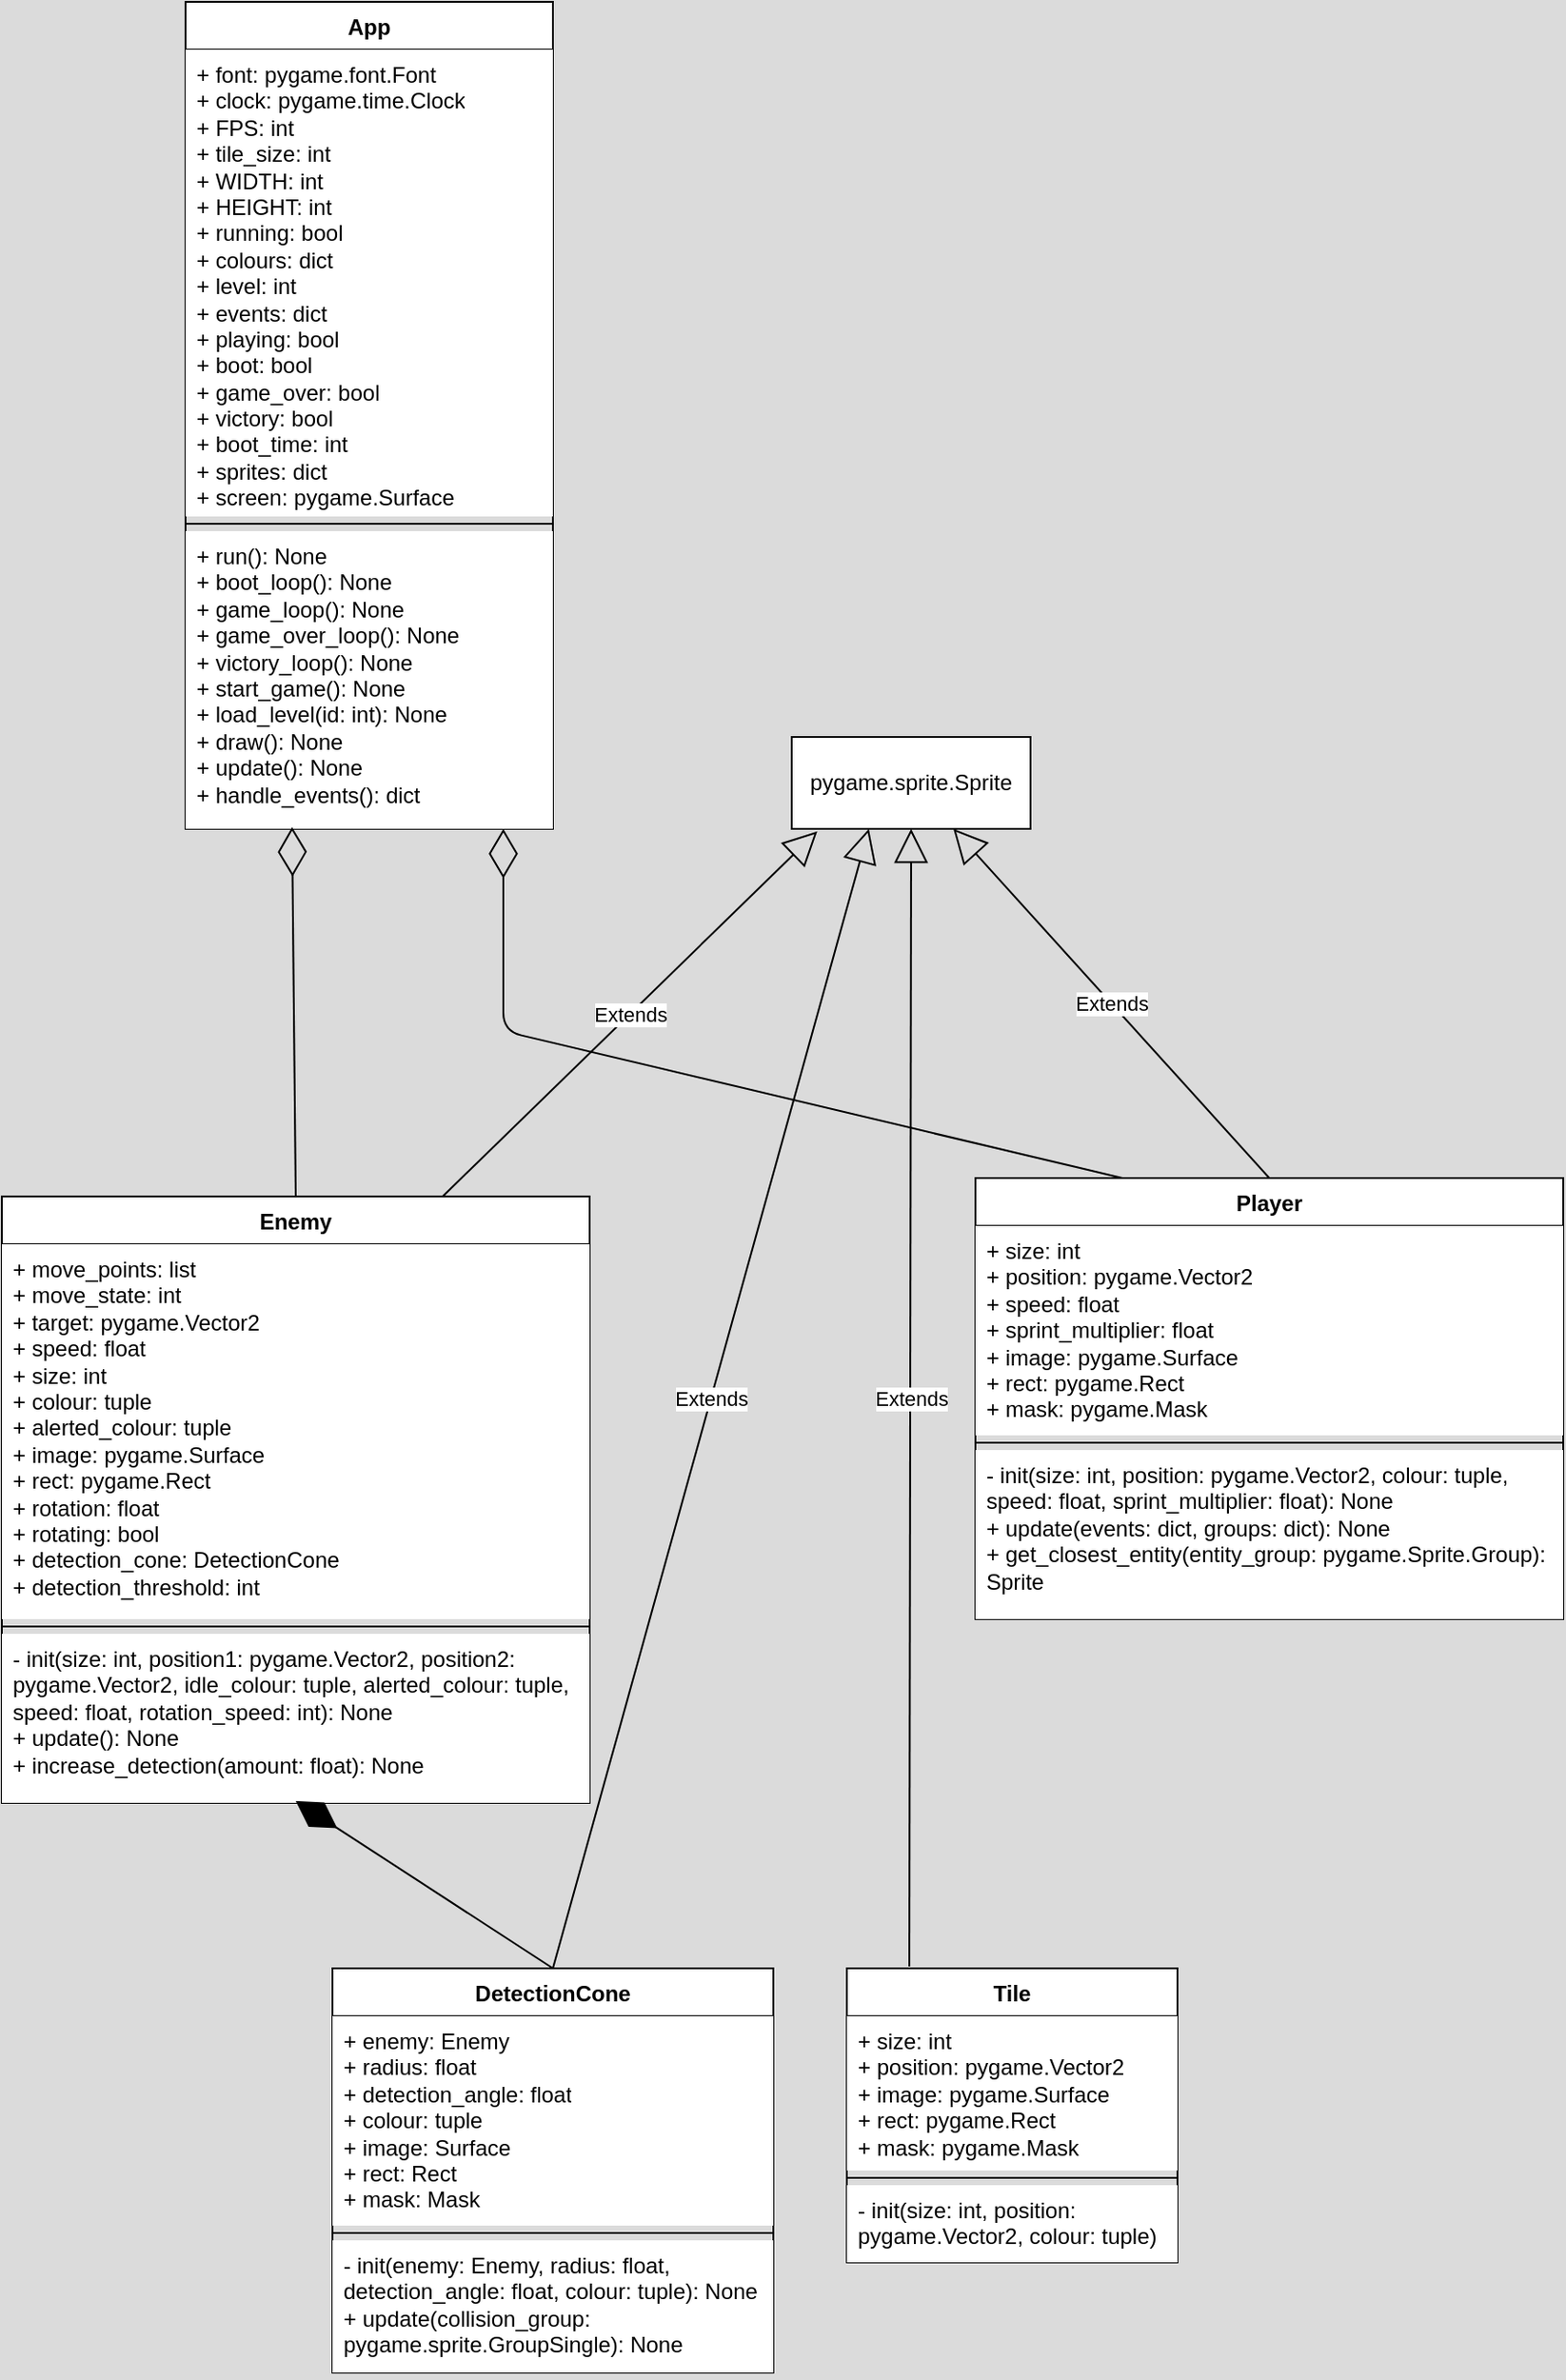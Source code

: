 <mxfile>
    <diagram id="zN1rlAp7kSq28-DpmxGx" name="Page-1">
        <mxGraphModel dx="1329" dy="1641" grid="1" gridSize="10" guides="1" tooltips="1" connect="1" arrows="1" fold="1" page="1" pageScale="1" pageWidth="850" pageHeight="1100" background="#DBDBDB" math="0" shadow="0">
            <root>
                <mxCell id="0"/>
                <mxCell id="1" parent="0"/>
                <mxCell id="2" value="App" style="swimlane;fontStyle=1;align=center;verticalAlign=top;childLayout=stackLayout;horizontal=1;startSize=26;horizontalStack=0;resizeParent=1;resizeParentMax=0;resizeLast=0;collapsible=1;marginBottom=0;whiteSpace=wrap;html=1;" vertex="1" parent="1">
                    <mxGeometry x="400" y="-270" width="200" height="450" as="geometry"/>
                </mxCell>
                <mxCell id="3" value="+ font: pygame.font.Font&lt;div&gt;+ clock: pygame.time.Clock&lt;/div&gt;&lt;div&gt;+ FPS: int&lt;/div&gt;&lt;div&gt;+ tile_size: int&lt;/div&gt;&lt;div&gt;+ WIDTH: int&lt;/div&gt;&lt;div&gt;+ HEIGHT: int&lt;/div&gt;&lt;div&gt;+ running: bool&lt;/div&gt;&lt;div&gt;+ colours: dict&lt;/div&gt;&lt;div&gt;+ level: int&lt;/div&gt;&lt;div&gt;+ events: dict&lt;/div&gt;&lt;div&gt;+ playing: bool&lt;/div&gt;&lt;div&gt;+ boot: bool&lt;/div&gt;&lt;div&gt;+ game_over: bool&lt;/div&gt;&lt;div&gt;+ victory: bool&lt;/div&gt;&lt;div&gt;+ boot_time: int&lt;/div&gt;&lt;div&gt;+ sprites: dict&lt;/div&gt;&lt;div&gt;+ screen: pygame.Surface&lt;/div&gt;" style="text;strokeColor=none;fillColor=default;align=left;verticalAlign=top;spacingLeft=4;spacingRight=4;overflow=hidden;rotatable=0;points=[[0,0.5],[1,0.5]];portConstraint=eastwest;whiteSpace=wrap;html=1;" vertex="1" parent="2">
                    <mxGeometry y="26" width="200" height="254" as="geometry"/>
                </mxCell>
                <mxCell id="4" value="" style="line;strokeWidth=1;fillColor=none;align=left;verticalAlign=middle;spacingTop=-1;spacingLeft=3;spacingRight=3;rotatable=0;labelPosition=right;points=[];portConstraint=eastwest;strokeColor=inherit;" vertex="1" parent="2">
                    <mxGeometry y="280" width="200" height="8" as="geometry"/>
                </mxCell>
                <mxCell id="5" value="+ run(): None&lt;div&gt;+ boot_loop(): None&lt;/div&gt;&lt;div&gt;+ game_loop(): None&lt;/div&gt;&lt;div&gt;+ game_over_loop(): None&lt;/div&gt;&lt;div&gt;+ victory_loop(): None&lt;/div&gt;&lt;div&gt;+ start_game(): None&lt;/div&gt;&lt;div&gt;+ load_level(id: int): None&lt;/div&gt;&lt;div&gt;+ draw(): None&lt;/div&gt;&lt;div&gt;+ update(): None&lt;/div&gt;&lt;div&gt;+ handle_events(): dict&lt;/div&gt;" style="text;strokeColor=none;fillColor=default;align=left;verticalAlign=top;spacingLeft=4;spacingRight=4;overflow=hidden;rotatable=0;points=[[0,0.5],[1,0.5]];portConstraint=eastwest;whiteSpace=wrap;html=1;" vertex="1" parent="2">
                    <mxGeometry y="288" width="200" height="162" as="geometry"/>
                </mxCell>
                <mxCell id="10" value="Player" style="swimlane;fontStyle=1;align=center;verticalAlign=top;childLayout=stackLayout;horizontal=1;startSize=26;horizontalStack=0;resizeParent=1;resizeParentMax=0;resizeLast=0;collapsible=1;marginBottom=0;whiteSpace=wrap;html=1;fillColor=default;" vertex="1" parent="1">
                    <mxGeometry x="830" y="370" width="320" height="240" as="geometry"/>
                </mxCell>
                <mxCell id="11" value="+ size: int&lt;div&gt;+ position: pygame.Vector2&lt;/div&gt;&lt;div&gt;+ speed: float&lt;/div&gt;&lt;div&gt;+ sprint_multiplier: float&lt;/div&gt;&lt;div&gt;+ image: pygame.Surface&lt;/div&gt;&lt;div&gt;+ rect: pygame.Rect&lt;/div&gt;&lt;div&gt;+ mask: pygame.Mask&lt;/div&gt;" style="text;strokeColor=none;fillColor=default;align=left;verticalAlign=top;spacingLeft=4;spacingRight=4;overflow=hidden;rotatable=0;points=[[0,0.5],[1,0.5]];portConstraint=eastwest;whiteSpace=wrap;html=1;" vertex="1" parent="10">
                    <mxGeometry y="26" width="320" height="114" as="geometry"/>
                </mxCell>
                <mxCell id="12" value="" style="line;strokeWidth=1;fillColor=none;align=left;verticalAlign=middle;spacingTop=-1;spacingLeft=3;spacingRight=3;rotatable=0;labelPosition=right;points=[];portConstraint=eastwest;strokeColor=inherit;" vertex="1" parent="10">
                    <mxGeometry y="140" width="320" height="8" as="geometry"/>
                </mxCell>
                <mxCell id="13" value="- init(size: int, position: pygame.Vector2, colour: tuple, speed: float, sprint_multiplier: float): None&lt;div&gt;+ update(events: dict, groups: dict): None&lt;/div&gt;&lt;div&gt;+ get_closest_entity(entity_group: pygame.Sprite.Group): Sprite&lt;/div&gt;&lt;div&gt;&lt;br&gt;&lt;/div&gt;" style="text;strokeColor=none;fillColor=default;align=left;verticalAlign=top;spacingLeft=4;spacingRight=4;overflow=hidden;rotatable=0;points=[[0,0.5],[1,0.5]];portConstraint=eastwest;whiteSpace=wrap;html=1;" vertex="1" parent="10">
                    <mxGeometry y="148" width="320" height="92" as="geometry"/>
                </mxCell>
                <mxCell id="14" value="Enemy" style="swimlane;fontStyle=1;align=center;verticalAlign=top;childLayout=stackLayout;horizontal=1;startSize=26;horizontalStack=0;resizeParent=1;resizeParentMax=0;resizeLast=0;collapsible=1;marginBottom=0;whiteSpace=wrap;html=1;fillColor=default;" vertex="1" parent="1">
                    <mxGeometry x="300" y="380" width="320" height="330" as="geometry"/>
                </mxCell>
                <mxCell id="15" value="+ move_points: list&lt;div&gt;+ move_state: int&lt;/div&gt;&lt;div&gt;+ target: pygame.Vector2&lt;/div&gt;&lt;div&gt;+ speed: float&lt;/div&gt;&lt;div&gt;+ size: int&lt;/div&gt;&lt;div&gt;+ colour: tuple&lt;/div&gt;&lt;div&gt;+ alerted_colour: tuple&lt;/div&gt;&lt;div&gt;+ image: pygame.Surface&lt;/div&gt;&lt;div&gt;+ rect: pygame.Rect&lt;/div&gt;&lt;div&gt;+ rotation: float&lt;/div&gt;&lt;div&gt;+ rotating: bool&lt;/div&gt;&lt;div&gt;+ detection_cone: DetectionCone&lt;/div&gt;&lt;div&gt;+ detection_threshold: int&lt;/div&gt;" style="text;strokeColor=none;fillColor=default;align=left;verticalAlign=top;spacingLeft=4;spacingRight=4;overflow=hidden;rotatable=0;points=[[0,0.5],[1,0.5]];portConstraint=eastwest;whiteSpace=wrap;html=1;" vertex="1" parent="14">
                    <mxGeometry y="26" width="320" height="204" as="geometry"/>
                </mxCell>
                <mxCell id="16" value="" style="line;strokeWidth=1;fillColor=none;align=left;verticalAlign=middle;spacingTop=-1;spacingLeft=3;spacingRight=3;rotatable=0;labelPosition=right;points=[];portConstraint=eastwest;strokeColor=inherit;" vertex="1" parent="14">
                    <mxGeometry y="230" width="320" height="8" as="geometry"/>
                </mxCell>
                <mxCell id="17" value="- init(size: int, position1: pygame.Vector2, position2: pygame.Vector2, idle_colour: tuple, alerted_colour: tuple, speed: float, rotation_speed: int): None&lt;div&gt;+ update(): None&lt;/div&gt;&lt;div&gt;+ increase_detection(amount: float): None&lt;/div&gt;" style="text;strokeColor=none;fillColor=default;align=left;verticalAlign=top;spacingLeft=4;spacingRight=4;overflow=hidden;rotatable=0;points=[[0,0.5],[1,0.5]];portConstraint=eastwest;whiteSpace=wrap;html=1;" vertex="1" parent="14">
                    <mxGeometry y="238" width="320" height="92" as="geometry"/>
                </mxCell>
                <mxCell id="18" value="pygame.sprite.Sprite" style="html=1;whiteSpace=wrap;" vertex="1" parent="1">
                    <mxGeometry x="730" y="130" width="130" height="50" as="geometry"/>
                </mxCell>
                <mxCell id="20" value="DetectionCone" style="swimlane;fontStyle=1;align=center;verticalAlign=top;childLayout=stackLayout;horizontal=1;startSize=26;horizontalStack=0;resizeParent=1;resizeParentMax=0;resizeLast=0;collapsible=1;marginBottom=0;whiteSpace=wrap;html=1;" vertex="1" parent="1">
                    <mxGeometry x="480" y="800" width="240" height="220" as="geometry"/>
                </mxCell>
                <mxCell id="21" value="&lt;div&gt;&lt;font color=&quot;#000000&quot;&gt;+ enemy: Enemy&lt;/font&gt;&lt;/div&gt;&lt;div&gt;&lt;font color=&quot;#000000&quot;&gt;+ radius: float&lt;/font&gt;&lt;/div&gt;&lt;div&gt;&lt;font color=&quot;#000000&quot;&gt;+ detection_angle: float&lt;/font&gt;&lt;/div&gt;&lt;div&gt;&lt;font color=&quot;#000000&quot;&gt;+ colour: tuple&lt;/font&gt;&lt;/div&gt;&lt;div&gt;&lt;font color=&quot;#000000&quot;&gt;+ image: Surface&lt;/font&gt;&lt;/div&gt;&lt;div&gt;&lt;font color=&quot;#000000&quot;&gt;+ rect: Rect&lt;/font&gt;&lt;/div&gt;&lt;div&gt;&lt;font color=&quot;#000000&quot;&gt;+ mask: Mask&lt;/font&gt;&lt;/div&gt;" style="text;strokeColor=none;fillColor=default;align=left;verticalAlign=top;spacingLeft=4;spacingRight=4;overflow=hidden;rotatable=0;points=[[0,0.5],[1,0.5]];portConstraint=eastwest;whiteSpace=wrap;html=1;" vertex="1" parent="20">
                    <mxGeometry y="26" width="240" height="114" as="geometry"/>
                </mxCell>
                <mxCell id="22" value="" style="line;strokeWidth=1;fillColor=none;align=left;verticalAlign=middle;spacingTop=-1;spacingLeft=3;spacingRight=3;rotatable=0;labelPosition=right;points=[];portConstraint=eastwest;strokeColor=inherit;" vertex="1" parent="20">
                    <mxGeometry y="140" width="240" height="8" as="geometry"/>
                </mxCell>
                <mxCell id="23" value="- init(enemy: Enemy, radius: float, detection_angle: float, colour: tuple): None&lt;div&gt;+ update(collision_group: pygame.sprite.GroupSingle): None&lt;/div&gt;" style="text;strokeColor=none;fillColor=default;align=left;verticalAlign=top;spacingLeft=4;spacingRight=4;overflow=hidden;rotatable=0;points=[[0,0.5],[1,0.5]];portConstraint=eastwest;whiteSpace=wrap;html=1;" vertex="1" parent="20">
                    <mxGeometry y="148" width="240" height="72" as="geometry"/>
                </mxCell>
                <mxCell id="28" value="" style="endArrow=diamondThin;endFill=0;endSize=24;html=1;entryX=0.29;entryY=0.994;entryDx=0;entryDy=0;entryPerimeter=0;exitX=0.5;exitY=0;exitDx=0;exitDy=0;" edge="1" parent="1" source="14" target="5">
                    <mxGeometry width="160" relative="1" as="geometry">
                        <mxPoint x="410" y="260" as="sourcePoint"/>
                        <mxPoint x="530" y="290" as="targetPoint"/>
                    </mxGeometry>
                </mxCell>
                <mxCell id="29" value="" style="endArrow=diamondThin;endFill=0;endSize=24;html=1;exitX=0.25;exitY=0;exitDx=0;exitDy=0;entryX=0.865;entryY=1;entryDx=0;entryDy=0;entryPerimeter=0;" edge="1" parent="1" source="10" target="5">
                    <mxGeometry width="160" relative="1" as="geometry">
                        <mxPoint x="470" y="260" as="sourcePoint"/>
                        <mxPoint x="580" y="200" as="targetPoint"/>
                        <Array as="points">
                            <mxPoint x="573" y="290"/>
                        </Array>
                    </mxGeometry>
                </mxCell>
                <mxCell id="30" value="" style="endArrow=diamondThin;endFill=1;endSize=24;html=1;exitX=0.5;exitY=0;exitDx=0;exitDy=0;" edge="1" parent="1" source="20">
                    <mxGeometry width="160" relative="1" as="geometry">
                        <mxPoint x="520" y="750" as="sourcePoint"/>
                        <mxPoint x="460" y="709" as="targetPoint"/>
                    </mxGeometry>
                </mxCell>
                <mxCell id="33" value="Extends" style="endArrow=block;endSize=16;endFill=0;html=1;exitX=0.5;exitY=0;exitDx=0;exitDy=0;entryX=0.677;entryY=1;entryDx=0;entryDy=0;entryPerimeter=0;" edge="1" parent="1" source="10" target="18">
                    <mxGeometry width="160" relative="1" as="geometry">
                        <mxPoint x="840" y="300" as="sourcePoint"/>
                        <mxPoint x="820" y="190" as="targetPoint"/>
                    </mxGeometry>
                </mxCell>
                <mxCell id="34" value="Extends" style="endArrow=block;endSize=16;endFill=0;html=1;exitX=0.75;exitY=0;exitDx=0;exitDy=0;entryX=0.107;entryY=1.027;entryDx=0;entryDy=0;entryPerimeter=0;" edge="1" parent="1" source="14" target="18">
                    <mxGeometry width="160" relative="1" as="geometry">
                        <mxPoint x="670" y="280" as="sourcePoint"/>
                        <mxPoint x="830" y="280" as="targetPoint"/>
                    </mxGeometry>
                </mxCell>
                <mxCell id="35" value="Extends" style="endArrow=block;endSize=16;endFill=0;html=1;exitX=0.5;exitY=0;exitDx=0;exitDy=0;" edge="1" parent="1" source="20">
                    <mxGeometry width="160" relative="1" as="geometry">
                        <mxPoint x="640" y="750" as="sourcePoint"/>
                        <mxPoint x="772" y="180" as="targetPoint"/>
                    </mxGeometry>
                </mxCell>
                <mxCell id="40" value="Tile" style="swimlane;fontStyle=1;align=center;verticalAlign=top;childLayout=stackLayout;horizontal=1;startSize=26;horizontalStack=0;resizeParent=1;resizeParentMax=0;resizeLast=0;collapsible=1;marginBottom=0;whiteSpace=wrap;html=1;" vertex="1" parent="1">
                    <mxGeometry x="760" y="800" width="180" height="160" as="geometry"/>
                </mxCell>
                <mxCell id="41" value="&lt;span style=&quot;color: rgb(0, 0, 0);&quot;&gt;+ size: int&lt;/span&gt;&lt;div&gt;+ position: pygame.Vector2&lt;/div&gt;&lt;div&gt;+ image: pygame.Surface&lt;/div&gt;&lt;div&gt;+ rect: pygame.Rect&lt;/div&gt;&lt;div&gt;+ mask: pygame.Mask&lt;/div&gt;" style="text;strokeColor=none;fillColor=default;align=left;verticalAlign=top;spacingLeft=4;spacingRight=4;overflow=hidden;rotatable=0;points=[[0,0.5],[1,0.5]];portConstraint=eastwest;whiteSpace=wrap;html=1;" vertex="1" parent="40">
                    <mxGeometry y="26" width="180" height="84" as="geometry"/>
                </mxCell>
                <mxCell id="42" value="" style="line;strokeWidth=1;fillColor=none;align=left;verticalAlign=middle;spacingTop=-1;spacingLeft=3;spacingRight=3;rotatable=0;labelPosition=right;points=[];portConstraint=eastwest;strokeColor=inherit;" vertex="1" parent="40">
                    <mxGeometry y="110" width="180" height="8" as="geometry"/>
                </mxCell>
                <mxCell id="43" value="- init(size: int, position: pygame.Vector2, colour: tuple)" style="text;strokeColor=none;fillColor=default;align=left;verticalAlign=top;spacingLeft=4;spacingRight=4;overflow=hidden;rotatable=0;points=[[0,0.5],[1,0.5]];portConstraint=eastwest;whiteSpace=wrap;html=1;" vertex="1" parent="40">
                    <mxGeometry y="118" width="180" height="42" as="geometry"/>
                </mxCell>
                <mxCell id="44" value="Extends" style="endArrow=block;endSize=16;endFill=0;html=1;exitX=0.189;exitY=-0.006;exitDx=0;exitDy=0;exitPerimeter=0;entryX=0.5;entryY=1;entryDx=0;entryDy=0;" edge="1" parent="1" source="40" target="18">
                    <mxGeometry width="160" relative="1" as="geometry">
                        <mxPoint x="720" y="710" as="sourcePoint"/>
                        <mxPoint x="880" y="710" as="targetPoint"/>
                    </mxGeometry>
                </mxCell>
            </root>
        </mxGraphModel>
    </diagram>
</mxfile>